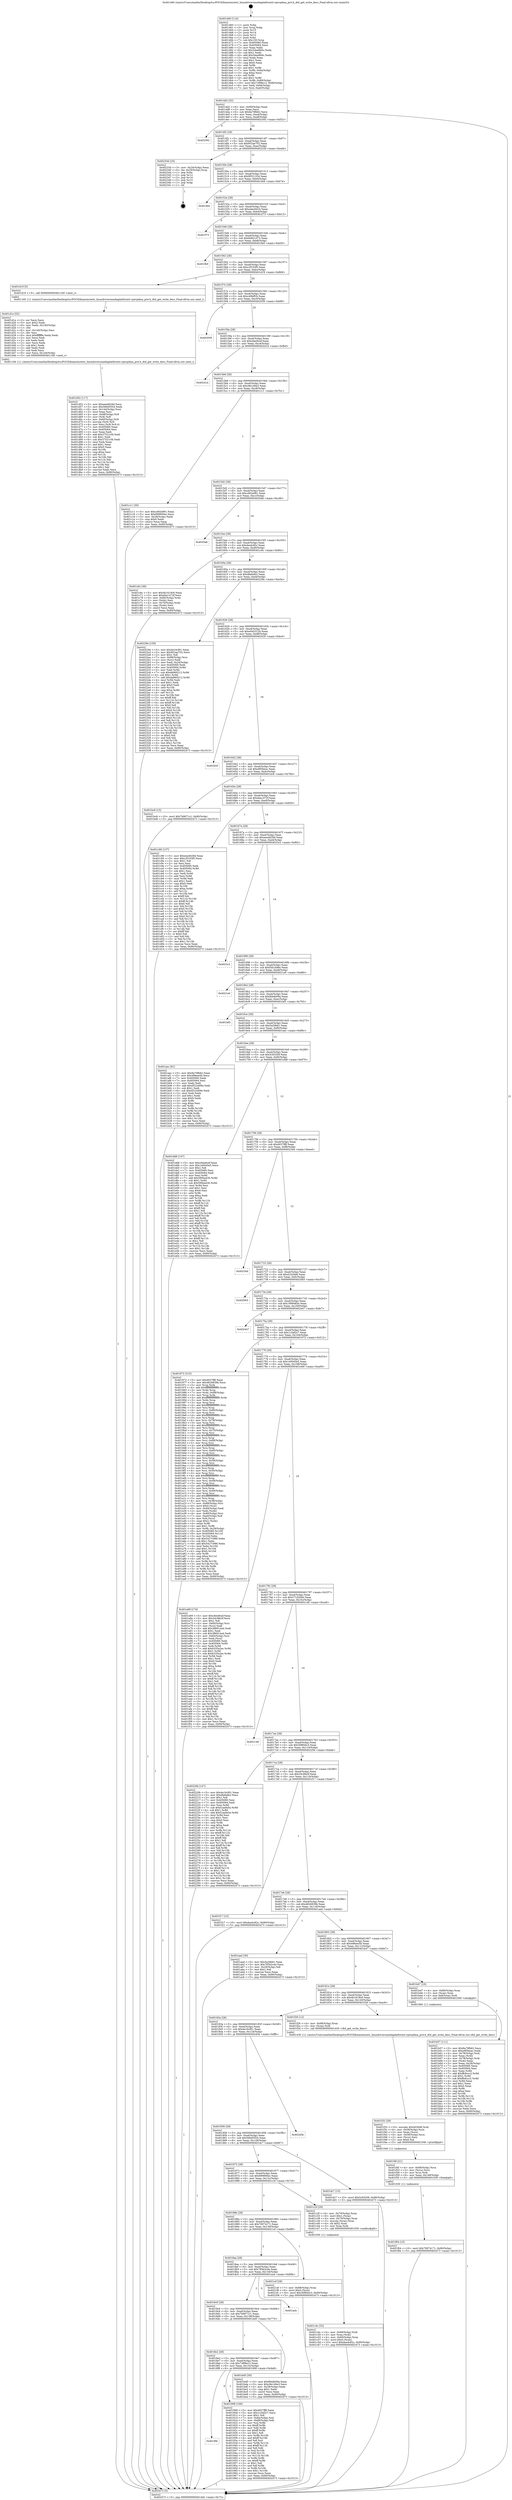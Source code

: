 digraph "0x401460" {
  label = "0x401460 (/mnt/c/Users/mathe/Desktop/tcc/POCII/binaries/extr_linuxdriversmediaplatformti-vpevpdma_priv.h_dtd_get_write_desc_Final-ollvm.out::main(0))"
  labelloc = "t"
  node[shape=record]

  Entry [label="",width=0.3,height=0.3,shape=circle,fillcolor=black,style=filled]
  "0x4014d2" [label="{
     0x4014d2 [32]\l
     | [instrs]\l
     &nbsp;&nbsp;0x4014d2 \<+6\>: mov -0x90(%rbp),%eax\l
     &nbsp;&nbsp;0x4014d8 \<+2\>: mov %eax,%ecx\l
     &nbsp;&nbsp;0x4014da \<+6\>: sub $0x8a79fb62,%ecx\l
     &nbsp;&nbsp;0x4014e0 \<+6\>: mov %eax,-0xa4(%rbp)\l
     &nbsp;&nbsp;0x4014e6 \<+6\>: mov %ecx,-0xa8(%rbp)\l
     &nbsp;&nbsp;0x4014ec \<+6\>: je 0000000000402392 \<main+0xf32\>\l
  }"]
  "0x402392" [label="{
     0x402392\l
  }", style=dashed]
  "0x4014f2" [label="{
     0x4014f2 [28]\l
     | [instrs]\l
     &nbsp;&nbsp;0x4014f2 \<+5\>: jmp 00000000004014f7 \<main+0x97\>\l
     &nbsp;&nbsp;0x4014f7 \<+6\>: mov -0xa4(%rbp),%eax\l
     &nbsp;&nbsp;0x4014fd \<+5\>: sub $0x952ae702,%eax\l
     &nbsp;&nbsp;0x401502 \<+6\>: mov %eax,-0xac(%rbp)\l
     &nbsp;&nbsp;0x401508 \<+6\>: je 000000000040233d \<main+0xedd\>\l
  }"]
  Exit [label="",width=0.3,height=0.3,shape=circle,fillcolor=black,style=filled,peripheries=2]
  "0x40233d" [label="{
     0x40233d [16]\l
     | [instrs]\l
     &nbsp;&nbsp;0x40233d \<+3\>: mov -0x24(%rbp),%eax\l
     &nbsp;&nbsp;0x402340 \<+4\>: lea -0x20(%rbp),%rsp\l
     &nbsp;&nbsp;0x402344 \<+1\>: pop %rbx\l
     &nbsp;&nbsp;0x402345 \<+2\>: pop %r12\l
     &nbsp;&nbsp;0x402347 \<+2\>: pop %r14\l
     &nbsp;&nbsp;0x402349 \<+2\>: pop %r15\l
     &nbsp;&nbsp;0x40234b \<+1\>: pop %rbp\l
     &nbsp;&nbsp;0x40234c \<+1\>: ret\l
  }"]
  "0x40150e" [label="{
     0x40150e [28]\l
     | [instrs]\l
     &nbsp;&nbsp;0x40150e \<+5\>: jmp 0000000000401513 \<main+0xb3\>\l
     &nbsp;&nbsp;0x401513 \<+6\>: mov -0xa4(%rbp),%eax\l
     &nbsp;&nbsp;0x401519 \<+5\>: sub $0x9f321334,%eax\l
     &nbsp;&nbsp;0x40151e \<+6\>: mov %eax,-0xb0(%rbp)\l
     &nbsp;&nbsp;0x401524 \<+6\>: je 0000000000401fd4 \<main+0xb74\>\l
  }"]
  "0x401f64" [label="{
     0x401f64 [15]\l
     | [instrs]\l
     &nbsp;&nbsp;0x401f64 \<+10\>: movl $0x70974171,-0x90(%rbp)\l
     &nbsp;&nbsp;0x401f6e \<+5\>: jmp 0000000000402473 \<main+0x1013\>\l
  }"]
  "0x401fd4" [label="{
     0x401fd4\l
  }", style=dashed]
  "0x40152a" [label="{
     0x40152a [28]\l
     | [instrs]\l
     &nbsp;&nbsp;0x40152a \<+5\>: jmp 000000000040152f \<main+0xcf\>\l
     &nbsp;&nbsp;0x40152f \<+6\>: mov -0xa4(%rbp),%eax\l
     &nbsp;&nbsp;0x401535 \<+5\>: sub $0xa4ec641b,%eax\l
     &nbsp;&nbsp;0x40153a \<+6\>: mov %eax,-0xb4(%rbp)\l
     &nbsp;&nbsp;0x401540 \<+6\>: je 0000000000401f73 \<main+0xb13\>\l
  }"]
  "0x401f4f" [label="{
     0x401f4f [21]\l
     | [instrs]\l
     &nbsp;&nbsp;0x401f4f \<+4\>: mov -0x68(%rbp),%rcx\l
     &nbsp;&nbsp;0x401f53 \<+3\>: mov (%rcx),%rcx\l
     &nbsp;&nbsp;0x401f56 \<+3\>: mov %rcx,%rdi\l
     &nbsp;&nbsp;0x401f59 \<+6\>: mov %eax,-0x148(%rbp)\l
     &nbsp;&nbsp;0x401f5f \<+5\>: call 0000000000401030 \<free@plt\>\l
     | [calls]\l
     &nbsp;&nbsp;0x401030 \{1\} (unknown)\l
  }"]
  "0x401f73" [label="{
     0x401f73\l
  }", style=dashed]
  "0x401546" [label="{
     0x401546 [28]\l
     | [instrs]\l
     &nbsp;&nbsp;0x401546 \<+5\>: jmp 000000000040154b \<main+0xeb\>\l
     &nbsp;&nbsp;0x40154b \<+6\>: mov -0xa4(%rbp),%eax\l
     &nbsp;&nbsp;0x401551 \<+5\>: sub $0xbb821d73,%eax\l
     &nbsp;&nbsp;0x401556 \<+6\>: mov %eax,-0xb8(%rbp)\l
     &nbsp;&nbsp;0x40155c \<+6\>: je 0000000000401fb0 \<main+0xb50\>\l
  }"]
  "0x401f32" [label="{
     0x401f32 [29]\l
     | [instrs]\l
     &nbsp;&nbsp;0x401f32 \<+10\>: movabs $0x4030d6,%rdi\l
     &nbsp;&nbsp;0x401f3c \<+4\>: mov -0x58(%rbp),%rcx\l
     &nbsp;&nbsp;0x401f40 \<+2\>: mov %eax,(%rcx)\l
     &nbsp;&nbsp;0x401f42 \<+4\>: mov -0x58(%rbp),%rcx\l
     &nbsp;&nbsp;0x401f46 \<+2\>: mov (%rcx),%esi\l
     &nbsp;&nbsp;0x401f48 \<+2\>: mov $0x0,%al\l
     &nbsp;&nbsp;0x401f4a \<+5\>: call 0000000000401040 \<printf@plt\>\l
     | [calls]\l
     &nbsp;&nbsp;0x401040 \{1\} (unknown)\l
  }"]
  "0x401fb0" [label="{
     0x401fb0\l
  }", style=dashed]
  "0x401562" [label="{
     0x401562 [28]\l
     | [instrs]\l
     &nbsp;&nbsp;0x401562 \<+5\>: jmp 0000000000401567 \<main+0x107\>\l
     &nbsp;&nbsp;0x401567 \<+6\>: mov -0xa4(%rbp),%eax\l
     &nbsp;&nbsp;0x40156d \<+5\>: sub $0xc3f103f5,%eax\l
     &nbsp;&nbsp;0x401572 \<+6\>: mov %eax,-0xbc(%rbp)\l
     &nbsp;&nbsp;0x401578 \<+6\>: je 0000000000401d19 \<main+0x8b9\>\l
  }"]
  "0x401d52" [label="{
     0x401d52 [117]\l
     | [instrs]\l
     &nbsp;&nbsp;0x401d52 \<+5\>: mov $0xeee4629d,%ecx\l
     &nbsp;&nbsp;0x401d57 \<+5\>: mov $0x566d5554,%edx\l
     &nbsp;&nbsp;0x401d5c \<+6\>: mov -0x144(%rbp),%esi\l
     &nbsp;&nbsp;0x401d62 \<+3\>: imul %eax,%esi\l
     &nbsp;&nbsp;0x401d65 \<+4\>: mov -0x68(%rbp),%r8\l
     &nbsp;&nbsp;0x401d69 \<+3\>: mov (%r8),%r8\l
     &nbsp;&nbsp;0x401d6c \<+4\>: mov -0x60(%rbp),%r9\l
     &nbsp;&nbsp;0x401d70 \<+3\>: movslq (%r9),%r9\l
     &nbsp;&nbsp;0x401d73 \<+4\>: mov %esi,(%r8,%r9,4)\l
     &nbsp;&nbsp;0x401d77 \<+7\>: mov 0x405060,%eax\l
     &nbsp;&nbsp;0x401d7e \<+7\>: mov 0x405064,%esi\l
     &nbsp;&nbsp;0x401d85 \<+2\>: mov %eax,%edi\l
     &nbsp;&nbsp;0x401d87 \<+6\>: add $0x37521cf4,%edi\l
     &nbsp;&nbsp;0x401d8d \<+3\>: sub $0x1,%edi\l
     &nbsp;&nbsp;0x401d90 \<+6\>: sub $0x37521cf4,%edi\l
     &nbsp;&nbsp;0x401d96 \<+3\>: imul %edi,%eax\l
     &nbsp;&nbsp;0x401d99 \<+3\>: and $0x1,%eax\l
     &nbsp;&nbsp;0x401d9c \<+3\>: cmp $0x0,%eax\l
     &nbsp;&nbsp;0x401d9f \<+4\>: sete %r10b\l
     &nbsp;&nbsp;0x401da3 \<+3\>: cmp $0xa,%esi\l
     &nbsp;&nbsp;0x401da6 \<+4\>: setl %r11b\l
     &nbsp;&nbsp;0x401daa \<+3\>: mov %r10b,%bl\l
     &nbsp;&nbsp;0x401dad \<+3\>: and %r11b,%bl\l
     &nbsp;&nbsp;0x401db0 \<+3\>: xor %r11b,%r10b\l
     &nbsp;&nbsp;0x401db3 \<+3\>: or %r10b,%bl\l
     &nbsp;&nbsp;0x401db6 \<+3\>: test $0x1,%bl\l
     &nbsp;&nbsp;0x401db9 \<+3\>: cmovne %edx,%ecx\l
     &nbsp;&nbsp;0x401dbc \<+6\>: mov %ecx,-0x90(%rbp)\l
     &nbsp;&nbsp;0x401dc2 \<+5\>: jmp 0000000000402473 \<main+0x1013\>\l
  }"]
  "0x401d19" [label="{
     0x401d19 [5]\l
     | [instrs]\l
     &nbsp;&nbsp;0x401d19 \<+5\>: call 0000000000401160 \<next_i\>\l
     | [calls]\l
     &nbsp;&nbsp;0x401160 \{1\} (/mnt/c/Users/mathe/Desktop/tcc/POCII/binaries/extr_linuxdriversmediaplatformti-vpevpdma_priv.h_dtd_get_write_desc_Final-ollvm.out::next_i)\l
  }"]
  "0x40157e" [label="{
     0x40157e [28]\l
     | [instrs]\l
     &nbsp;&nbsp;0x40157e \<+5\>: jmp 0000000000401583 \<main+0x123\>\l
     &nbsp;&nbsp;0x401583 \<+6\>: mov -0xa4(%rbp),%eax\l
     &nbsp;&nbsp;0x401589 \<+5\>: sub $0xc49bff1b,%eax\l
     &nbsp;&nbsp;0x40158e \<+6\>: mov %eax,-0xc0(%rbp)\l
     &nbsp;&nbsp;0x401594 \<+6\>: je 0000000000402059 \<main+0xbf9\>\l
  }"]
  "0x401d1e" [label="{
     0x401d1e [52]\l
     | [instrs]\l
     &nbsp;&nbsp;0x401d1e \<+2\>: xor %ecx,%ecx\l
     &nbsp;&nbsp;0x401d20 \<+5\>: mov $0x2,%edx\l
     &nbsp;&nbsp;0x401d25 \<+6\>: mov %edx,-0x140(%rbp)\l
     &nbsp;&nbsp;0x401d2b \<+1\>: cltd\l
     &nbsp;&nbsp;0x401d2c \<+6\>: mov -0x140(%rbp),%esi\l
     &nbsp;&nbsp;0x401d32 \<+2\>: idiv %esi\l
     &nbsp;&nbsp;0x401d34 \<+6\>: imul $0xfffffffe,%edx,%edx\l
     &nbsp;&nbsp;0x401d3a \<+2\>: mov %ecx,%edi\l
     &nbsp;&nbsp;0x401d3c \<+2\>: sub %edx,%edi\l
     &nbsp;&nbsp;0x401d3e \<+2\>: mov %ecx,%edx\l
     &nbsp;&nbsp;0x401d40 \<+3\>: sub $0x1,%edx\l
     &nbsp;&nbsp;0x401d43 \<+2\>: add %edx,%edi\l
     &nbsp;&nbsp;0x401d45 \<+2\>: sub %edi,%ecx\l
     &nbsp;&nbsp;0x401d47 \<+6\>: mov %ecx,-0x144(%rbp)\l
     &nbsp;&nbsp;0x401d4d \<+5\>: call 0000000000401160 \<next_i\>\l
     | [calls]\l
     &nbsp;&nbsp;0x401160 \{1\} (/mnt/c/Users/mathe/Desktop/tcc/POCII/binaries/extr_linuxdriversmediaplatformti-vpevpdma_priv.h_dtd_get_write_desc_Final-ollvm.out::next_i)\l
  }"]
  "0x402059" [label="{
     0x402059\l
  }", style=dashed]
  "0x40159a" [label="{
     0x40159a [28]\l
     | [instrs]\l
     &nbsp;&nbsp;0x40159a \<+5\>: jmp 000000000040159f \<main+0x13f\>\l
     &nbsp;&nbsp;0x40159f \<+6\>: mov -0xa4(%rbp),%eax\l
     &nbsp;&nbsp;0x4015a5 \<+5\>: sub $0xc6ee9cef,%eax\l
     &nbsp;&nbsp;0x4015aa \<+6\>: mov %eax,-0xc4(%rbp)\l
     &nbsp;&nbsp;0x4015b0 \<+6\>: je 000000000040241d \<main+0xfbd\>\l
  }"]
  "0x401c4c" [label="{
     0x401c4c [32]\l
     | [instrs]\l
     &nbsp;&nbsp;0x401c4c \<+4\>: mov -0x68(%rbp),%rdi\l
     &nbsp;&nbsp;0x401c50 \<+3\>: mov %rax,(%rdi)\l
     &nbsp;&nbsp;0x401c53 \<+4\>: mov -0x60(%rbp),%rax\l
     &nbsp;&nbsp;0x401c57 \<+6\>: movl $0x0,(%rax)\l
     &nbsp;&nbsp;0x401c5d \<+10\>: movl $0xdee4c82c,-0x90(%rbp)\l
     &nbsp;&nbsp;0x401c67 \<+5\>: jmp 0000000000402473 \<main+0x1013\>\l
  }"]
  "0x40241d" [label="{
     0x40241d\l
  }", style=dashed]
  "0x4015b6" [label="{
     0x4015b6 [28]\l
     | [instrs]\l
     &nbsp;&nbsp;0x4015b6 \<+5\>: jmp 00000000004015bb \<main+0x15b\>\l
     &nbsp;&nbsp;0x4015bb \<+6\>: mov -0xa4(%rbp),%eax\l
     &nbsp;&nbsp;0x4015c1 \<+5\>: sub $0xc8e146e3,%eax\l
     &nbsp;&nbsp;0x4015c6 \<+6\>: mov %eax,-0xc8(%rbp)\l
     &nbsp;&nbsp;0x4015cc \<+6\>: je 0000000000401c11 \<main+0x7b1\>\l
  }"]
  "0x401b57" [label="{
     0x401b57 [111]\l
     | [instrs]\l
     &nbsp;&nbsp;0x401b57 \<+5\>: mov $0x8a79fb62,%ecx\l
     &nbsp;&nbsp;0x401b5c \<+5\>: mov $0xe9f3beac,%edx\l
     &nbsp;&nbsp;0x401b61 \<+4\>: mov -0x78(%rbp),%rdi\l
     &nbsp;&nbsp;0x401b65 \<+2\>: mov %eax,(%rdi)\l
     &nbsp;&nbsp;0x401b67 \<+4\>: mov -0x78(%rbp),%rdi\l
     &nbsp;&nbsp;0x401b6b \<+2\>: mov (%rdi),%eax\l
     &nbsp;&nbsp;0x401b6d \<+3\>: mov %eax,-0x28(%rbp)\l
     &nbsp;&nbsp;0x401b70 \<+7\>: mov 0x405060,%eax\l
     &nbsp;&nbsp;0x401b77 \<+7\>: mov 0x405064,%esi\l
     &nbsp;&nbsp;0x401b7e \<+3\>: mov %eax,%r8d\l
     &nbsp;&nbsp;0x401b81 \<+7\>: add $0xffc8ccc2,%r8d\l
     &nbsp;&nbsp;0x401b88 \<+4\>: sub $0x1,%r8d\l
     &nbsp;&nbsp;0x401b8c \<+7\>: sub $0xffc8ccc2,%r8d\l
     &nbsp;&nbsp;0x401b93 \<+4\>: imul %r8d,%eax\l
     &nbsp;&nbsp;0x401b97 \<+3\>: and $0x1,%eax\l
     &nbsp;&nbsp;0x401b9a \<+3\>: cmp $0x0,%eax\l
     &nbsp;&nbsp;0x401b9d \<+4\>: sete %r9b\l
     &nbsp;&nbsp;0x401ba1 \<+3\>: cmp $0xa,%esi\l
     &nbsp;&nbsp;0x401ba4 \<+4\>: setl %r10b\l
     &nbsp;&nbsp;0x401ba8 \<+3\>: mov %r9b,%r11b\l
     &nbsp;&nbsp;0x401bab \<+3\>: and %r10b,%r11b\l
     &nbsp;&nbsp;0x401bae \<+3\>: xor %r10b,%r9b\l
     &nbsp;&nbsp;0x401bb1 \<+3\>: or %r9b,%r11b\l
     &nbsp;&nbsp;0x401bb4 \<+4\>: test $0x1,%r11b\l
     &nbsp;&nbsp;0x401bb8 \<+3\>: cmovne %edx,%ecx\l
     &nbsp;&nbsp;0x401bbb \<+6\>: mov %ecx,-0x90(%rbp)\l
     &nbsp;&nbsp;0x401bc1 \<+5\>: jmp 0000000000402473 \<main+0x1013\>\l
  }"]
  "0x401c11" [label="{
     0x401c11 [30]\l
     | [instrs]\l
     &nbsp;&nbsp;0x401c11 \<+5\>: mov $0xcd92e981,%eax\l
     &nbsp;&nbsp;0x401c16 \<+5\>: mov $0x699900ec,%ecx\l
     &nbsp;&nbsp;0x401c1b \<+3\>: mov -0x28(%rbp),%edx\l
     &nbsp;&nbsp;0x401c1e \<+3\>: cmp $0x0,%edx\l
     &nbsp;&nbsp;0x401c21 \<+3\>: cmove %ecx,%eax\l
     &nbsp;&nbsp;0x401c24 \<+6\>: mov %eax,-0x90(%rbp)\l
     &nbsp;&nbsp;0x401c2a \<+5\>: jmp 0000000000402473 \<main+0x1013\>\l
  }"]
  "0x4015d2" [label="{
     0x4015d2 [28]\l
     | [instrs]\l
     &nbsp;&nbsp;0x4015d2 \<+5\>: jmp 00000000004015d7 \<main+0x177\>\l
     &nbsp;&nbsp;0x4015d7 \<+6\>: mov -0xa4(%rbp),%eax\l
     &nbsp;&nbsp;0x4015dd \<+5\>: sub $0xcd92e981,%eax\l
     &nbsp;&nbsp;0x4015e2 \<+6\>: mov %eax,-0xcc(%rbp)\l
     &nbsp;&nbsp;0x4015e8 \<+6\>: je 00000000004020a6 \<main+0xc46\>\l
  }"]
  "0x401460" [label="{
     0x401460 [114]\l
     | [instrs]\l
     &nbsp;&nbsp;0x401460 \<+1\>: push %rbp\l
     &nbsp;&nbsp;0x401461 \<+3\>: mov %rsp,%rbp\l
     &nbsp;&nbsp;0x401464 \<+2\>: push %r15\l
     &nbsp;&nbsp;0x401466 \<+2\>: push %r14\l
     &nbsp;&nbsp;0x401468 \<+2\>: push %r12\l
     &nbsp;&nbsp;0x40146a \<+1\>: push %rbx\l
     &nbsp;&nbsp;0x40146b \<+7\>: sub $0x150,%rsp\l
     &nbsp;&nbsp;0x401472 \<+7\>: mov 0x405060,%eax\l
     &nbsp;&nbsp;0x401479 \<+7\>: mov 0x405064,%ecx\l
     &nbsp;&nbsp;0x401480 \<+2\>: mov %eax,%edx\l
     &nbsp;&nbsp;0x401482 \<+6\>: sub $0x54ee8b9c,%edx\l
     &nbsp;&nbsp;0x401488 \<+3\>: sub $0x1,%edx\l
     &nbsp;&nbsp;0x40148b \<+6\>: add $0x54ee8b9c,%edx\l
     &nbsp;&nbsp;0x401491 \<+3\>: imul %edx,%eax\l
     &nbsp;&nbsp;0x401494 \<+3\>: and $0x1,%eax\l
     &nbsp;&nbsp;0x401497 \<+3\>: cmp $0x0,%eax\l
     &nbsp;&nbsp;0x40149a \<+4\>: sete %r8b\l
     &nbsp;&nbsp;0x40149e \<+4\>: and $0x1,%r8b\l
     &nbsp;&nbsp;0x4014a2 \<+7\>: mov %r8b,-0x8a(%rbp)\l
     &nbsp;&nbsp;0x4014a9 \<+3\>: cmp $0xa,%ecx\l
     &nbsp;&nbsp;0x4014ac \<+4\>: setl %r8b\l
     &nbsp;&nbsp;0x4014b0 \<+4\>: and $0x1,%r8b\l
     &nbsp;&nbsp;0x4014b4 \<+7\>: mov %r8b,-0x89(%rbp)\l
     &nbsp;&nbsp;0x4014bb \<+10\>: movl $0x7cf98e12,-0x90(%rbp)\l
     &nbsp;&nbsp;0x4014c5 \<+6\>: mov %edi,-0x94(%rbp)\l
     &nbsp;&nbsp;0x4014cb \<+7\>: mov %rsi,-0xa0(%rbp)\l
  }"]
  "0x4020a6" [label="{
     0x4020a6\l
  }", style=dashed]
  "0x4015ee" [label="{
     0x4015ee [28]\l
     | [instrs]\l
     &nbsp;&nbsp;0x4015ee \<+5\>: jmp 00000000004015f3 \<main+0x193\>\l
     &nbsp;&nbsp;0x4015f3 \<+6\>: mov -0xa4(%rbp),%eax\l
     &nbsp;&nbsp;0x4015f9 \<+5\>: sub $0xdee4c82c,%eax\l
     &nbsp;&nbsp;0x4015fe \<+6\>: mov %eax,-0xd0(%rbp)\l
     &nbsp;&nbsp;0x401604 \<+6\>: je 0000000000401c6c \<main+0x80c\>\l
  }"]
  "0x402473" [label="{
     0x402473 [5]\l
     | [instrs]\l
     &nbsp;&nbsp;0x402473 \<+5\>: jmp 00000000004014d2 \<main+0x72\>\l
  }"]
  "0x401c6c" [label="{
     0x401c6c [36]\l
     | [instrs]\l
     &nbsp;&nbsp;0x401c6c \<+5\>: mov $0x4b1619c6,%eax\l
     &nbsp;&nbsp;0x401c71 \<+5\>: mov $0xeba1472f,%ecx\l
     &nbsp;&nbsp;0x401c76 \<+4\>: mov -0x60(%rbp),%rdx\l
     &nbsp;&nbsp;0x401c7a \<+2\>: mov (%rdx),%esi\l
     &nbsp;&nbsp;0x401c7c \<+4\>: mov -0x70(%rbp),%rdx\l
     &nbsp;&nbsp;0x401c80 \<+2\>: cmp (%rdx),%esi\l
     &nbsp;&nbsp;0x401c82 \<+3\>: cmovl %ecx,%eax\l
     &nbsp;&nbsp;0x401c85 \<+6\>: mov %eax,-0x90(%rbp)\l
     &nbsp;&nbsp;0x401c8b \<+5\>: jmp 0000000000402473 \<main+0x1013\>\l
  }"]
  "0x40160a" [label="{
     0x40160a [28]\l
     | [instrs]\l
     &nbsp;&nbsp;0x40160a \<+5\>: jmp 000000000040160f \<main+0x1af\>\l
     &nbsp;&nbsp;0x40160f \<+6\>: mov -0xa4(%rbp),%eax\l
     &nbsp;&nbsp;0x401615 \<+5\>: sub $0xdfa6efe2,%eax\l
     &nbsp;&nbsp;0x40161a \<+6\>: mov %eax,-0xd4(%rbp)\l
     &nbsp;&nbsp;0x401620 \<+6\>: je 000000000040229e \<main+0xe3e\>\l
  }"]
  "0x4018fe" [label="{
     0x4018fe\l
  }", style=dashed]
  "0x40229e" [label="{
     0x40229e [159]\l
     | [instrs]\l
     &nbsp;&nbsp;0x40229e \<+5\>: mov $0x4e16cf01,%eax\l
     &nbsp;&nbsp;0x4022a3 \<+5\>: mov $0x952ae702,%ecx\l
     &nbsp;&nbsp;0x4022a8 \<+2\>: mov $0x1,%dl\l
     &nbsp;&nbsp;0x4022aa \<+7\>: mov -0x88(%rbp),%rsi\l
     &nbsp;&nbsp;0x4022b1 \<+2\>: mov (%rsi),%edi\l
     &nbsp;&nbsp;0x4022b3 \<+3\>: mov %edi,-0x24(%rbp)\l
     &nbsp;&nbsp;0x4022b6 \<+7\>: mov 0x405060,%edi\l
     &nbsp;&nbsp;0x4022bd \<+8\>: mov 0x405064,%r8d\l
     &nbsp;&nbsp;0x4022c5 \<+3\>: mov %edi,%r9d\l
     &nbsp;&nbsp;0x4022c8 \<+7\>: sub $0xda960212,%r9d\l
     &nbsp;&nbsp;0x4022cf \<+4\>: sub $0x1,%r9d\l
     &nbsp;&nbsp;0x4022d3 \<+7\>: add $0xda960212,%r9d\l
     &nbsp;&nbsp;0x4022da \<+4\>: imul %r9d,%edi\l
     &nbsp;&nbsp;0x4022de \<+3\>: and $0x1,%edi\l
     &nbsp;&nbsp;0x4022e1 \<+3\>: cmp $0x0,%edi\l
     &nbsp;&nbsp;0x4022e4 \<+4\>: sete %r10b\l
     &nbsp;&nbsp;0x4022e8 \<+4\>: cmp $0xa,%r8d\l
     &nbsp;&nbsp;0x4022ec \<+4\>: setl %r11b\l
     &nbsp;&nbsp;0x4022f0 \<+3\>: mov %r10b,%bl\l
     &nbsp;&nbsp;0x4022f3 \<+3\>: xor $0xff,%bl\l
     &nbsp;&nbsp;0x4022f6 \<+3\>: mov %r11b,%r14b\l
     &nbsp;&nbsp;0x4022f9 \<+4\>: xor $0xff,%r14b\l
     &nbsp;&nbsp;0x4022fd \<+3\>: xor $0x0,%dl\l
     &nbsp;&nbsp;0x402300 \<+3\>: mov %bl,%r15b\l
     &nbsp;&nbsp;0x402303 \<+4\>: and $0x0,%r15b\l
     &nbsp;&nbsp;0x402307 \<+3\>: and %dl,%r10b\l
     &nbsp;&nbsp;0x40230a \<+3\>: mov %r14b,%r12b\l
     &nbsp;&nbsp;0x40230d \<+4\>: and $0x0,%r12b\l
     &nbsp;&nbsp;0x402311 \<+3\>: and %dl,%r11b\l
     &nbsp;&nbsp;0x402314 \<+3\>: or %r10b,%r15b\l
     &nbsp;&nbsp;0x402317 \<+3\>: or %r11b,%r12b\l
     &nbsp;&nbsp;0x40231a \<+3\>: xor %r12b,%r15b\l
     &nbsp;&nbsp;0x40231d \<+3\>: or %r14b,%bl\l
     &nbsp;&nbsp;0x402320 \<+3\>: xor $0xff,%bl\l
     &nbsp;&nbsp;0x402323 \<+3\>: or $0x0,%dl\l
     &nbsp;&nbsp;0x402326 \<+2\>: and %dl,%bl\l
     &nbsp;&nbsp;0x402328 \<+3\>: or %bl,%r15b\l
     &nbsp;&nbsp;0x40232b \<+4\>: test $0x1,%r15b\l
     &nbsp;&nbsp;0x40232f \<+3\>: cmovne %ecx,%eax\l
     &nbsp;&nbsp;0x402332 \<+6\>: mov %eax,-0x90(%rbp)\l
     &nbsp;&nbsp;0x402338 \<+5\>: jmp 0000000000402473 \<main+0x1013\>\l
  }"]
  "0x401626" [label="{
     0x401626 [28]\l
     | [instrs]\l
     &nbsp;&nbsp;0x401626 \<+5\>: jmp 000000000040162b \<main+0x1cb\>\l
     &nbsp;&nbsp;0x40162b \<+6\>: mov -0xa4(%rbp),%eax\l
     &nbsp;&nbsp;0x401631 \<+5\>: sub $0xe0a5312b,%eax\l
     &nbsp;&nbsp;0x401636 \<+6\>: mov %eax,-0xd8(%rbp)\l
     &nbsp;&nbsp;0x40163c \<+6\>: je 000000000040202f \<main+0xbcf\>\l
  }"]
  "0x401908" [label="{
     0x401908 [106]\l
     | [instrs]\l
     &nbsp;&nbsp;0x401908 \<+5\>: mov $0xd037ff8,%eax\l
     &nbsp;&nbsp;0x40190d \<+5\>: mov $0x1c3af2c7,%ecx\l
     &nbsp;&nbsp;0x401912 \<+2\>: mov $0x1,%dl\l
     &nbsp;&nbsp;0x401914 \<+7\>: mov -0x8a(%rbp),%sil\l
     &nbsp;&nbsp;0x40191b \<+7\>: mov -0x89(%rbp),%dil\l
     &nbsp;&nbsp;0x401922 \<+3\>: mov %sil,%r8b\l
     &nbsp;&nbsp;0x401925 \<+4\>: xor $0xff,%r8b\l
     &nbsp;&nbsp;0x401929 \<+3\>: mov %dil,%r9b\l
     &nbsp;&nbsp;0x40192c \<+4\>: xor $0xff,%r9b\l
     &nbsp;&nbsp;0x401930 \<+3\>: xor $0x1,%dl\l
     &nbsp;&nbsp;0x401933 \<+3\>: mov %r8b,%r10b\l
     &nbsp;&nbsp;0x401936 \<+4\>: and $0xff,%r10b\l
     &nbsp;&nbsp;0x40193a \<+3\>: and %dl,%sil\l
     &nbsp;&nbsp;0x40193d \<+3\>: mov %r9b,%r11b\l
     &nbsp;&nbsp;0x401940 \<+4\>: and $0xff,%r11b\l
     &nbsp;&nbsp;0x401944 \<+3\>: and %dl,%dil\l
     &nbsp;&nbsp;0x401947 \<+3\>: or %sil,%r10b\l
     &nbsp;&nbsp;0x40194a \<+3\>: or %dil,%r11b\l
     &nbsp;&nbsp;0x40194d \<+3\>: xor %r11b,%r10b\l
     &nbsp;&nbsp;0x401950 \<+3\>: or %r9b,%r8b\l
     &nbsp;&nbsp;0x401953 \<+4\>: xor $0xff,%r8b\l
     &nbsp;&nbsp;0x401957 \<+3\>: or $0x1,%dl\l
     &nbsp;&nbsp;0x40195a \<+3\>: and %dl,%r8b\l
     &nbsp;&nbsp;0x40195d \<+3\>: or %r8b,%r10b\l
     &nbsp;&nbsp;0x401960 \<+4\>: test $0x1,%r10b\l
     &nbsp;&nbsp;0x401964 \<+3\>: cmovne %ecx,%eax\l
     &nbsp;&nbsp;0x401967 \<+6\>: mov %eax,-0x90(%rbp)\l
     &nbsp;&nbsp;0x40196d \<+5\>: jmp 0000000000402473 \<main+0x1013\>\l
  }"]
  "0x40202f" [label="{
     0x40202f\l
  }", style=dashed]
  "0x401642" [label="{
     0x401642 [28]\l
     | [instrs]\l
     &nbsp;&nbsp;0x401642 \<+5\>: jmp 0000000000401647 \<main+0x1e7\>\l
     &nbsp;&nbsp;0x401647 \<+6\>: mov -0xa4(%rbp),%eax\l
     &nbsp;&nbsp;0x40164d \<+5\>: sub $0xe9f3beac,%eax\l
     &nbsp;&nbsp;0x401652 \<+6\>: mov %eax,-0xdc(%rbp)\l
     &nbsp;&nbsp;0x401658 \<+6\>: je 0000000000401bc6 \<main+0x766\>\l
  }"]
  "0x4018e2" [label="{
     0x4018e2 [28]\l
     | [instrs]\l
     &nbsp;&nbsp;0x4018e2 \<+5\>: jmp 00000000004018e7 \<main+0x487\>\l
     &nbsp;&nbsp;0x4018e7 \<+6\>: mov -0xa4(%rbp),%eax\l
     &nbsp;&nbsp;0x4018ed \<+5\>: sub $0x7cf98e12,%eax\l
     &nbsp;&nbsp;0x4018f2 \<+6\>: mov %eax,-0x13c(%rbp)\l
     &nbsp;&nbsp;0x4018f8 \<+6\>: je 0000000000401908 \<main+0x4a8\>\l
  }"]
  "0x401bc6" [label="{
     0x401bc6 [15]\l
     | [instrs]\l
     &nbsp;&nbsp;0x401bc6 \<+10\>: movl $0x7b9671c1,-0x90(%rbp)\l
     &nbsp;&nbsp;0x401bd0 \<+5\>: jmp 0000000000402473 \<main+0x1013\>\l
  }"]
  "0x40165e" [label="{
     0x40165e [28]\l
     | [instrs]\l
     &nbsp;&nbsp;0x40165e \<+5\>: jmp 0000000000401663 \<main+0x203\>\l
     &nbsp;&nbsp;0x401663 \<+6\>: mov -0xa4(%rbp),%eax\l
     &nbsp;&nbsp;0x401669 \<+5\>: sub $0xeba1472f,%eax\l
     &nbsp;&nbsp;0x40166e \<+6\>: mov %eax,-0xe0(%rbp)\l
     &nbsp;&nbsp;0x401674 \<+6\>: je 0000000000401c90 \<main+0x830\>\l
  }"]
  "0x401bd5" [label="{
     0x401bd5 [30]\l
     | [instrs]\l
     &nbsp;&nbsp;0x401bd5 \<+5\>: mov $0xfbbdb09a,%eax\l
     &nbsp;&nbsp;0x401bda \<+5\>: mov $0xc8e146e3,%ecx\l
     &nbsp;&nbsp;0x401bdf \<+3\>: mov -0x28(%rbp),%edx\l
     &nbsp;&nbsp;0x401be2 \<+3\>: cmp $0x1,%edx\l
     &nbsp;&nbsp;0x401be5 \<+3\>: cmovl %ecx,%eax\l
     &nbsp;&nbsp;0x401be8 \<+6\>: mov %eax,-0x90(%rbp)\l
     &nbsp;&nbsp;0x401bee \<+5\>: jmp 0000000000402473 \<main+0x1013\>\l
  }"]
  "0x401c90" [label="{
     0x401c90 [137]\l
     | [instrs]\l
     &nbsp;&nbsp;0x401c90 \<+5\>: mov $0xeee4629d,%eax\l
     &nbsp;&nbsp;0x401c95 \<+5\>: mov $0xc3f103f5,%ecx\l
     &nbsp;&nbsp;0x401c9a \<+2\>: mov $0x1,%dl\l
     &nbsp;&nbsp;0x401c9c \<+2\>: xor %esi,%esi\l
     &nbsp;&nbsp;0x401c9e \<+7\>: mov 0x405060,%edi\l
     &nbsp;&nbsp;0x401ca5 \<+8\>: mov 0x405064,%r8d\l
     &nbsp;&nbsp;0x401cad \<+3\>: sub $0x1,%esi\l
     &nbsp;&nbsp;0x401cb0 \<+3\>: mov %edi,%r9d\l
     &nbsp;&nbsp;0x401cb3 \<+3\>: add %esi,%r9d\l
     &nbsp;&nbsp;0x401cb6 \<+4\>: imul %r9d,%edi\l
     &nbsp;&nbsp;0x401cba \<+3\>: and $0x1,%edi\l
     &nbsp;&nbsp;0x401cbd \<+3\>: cmp $0x0,%edi\l
     &nbsp;&nbsp;0x401cc0 \<+4\>: sete %r10b\l
     &nbsp;&nbsp;0x401cc4 \<+4\>: cmp $0xa,%r8d\l
     &nbsp;&nbsp;0x401cc8 \<+4\>: setl %r11b\l
     &nbsp;&nbsp;0x401ccc \<+3\>: mov %r10b,%bl\l
     &nbsp;&nbsp;0x401ccf \<+3\>: xor $0xff,%bl\l
     &nbsp;&nbsp;0x401cd2 \<+3\>: mov %r11b,%r14b\l
     &nbsp;&nbsp;0x401cd5 \<+4\>: xor $0xff,%r14b\l
     &nbsp;&nbsp;0x401cd9 \<+3\>: xor $0x0,%dl\l
     &nbsp;&nbsp;0x401cdc \<+3\>: mov %bl,%r15b\l
     &nbsp;&nbsp;0x401cdf \<+4\>: and $0x0,%r15b\l
     &nbsp;&nbsp;0x401ce3 \<+3\>: and %dl,%r10b\l
     &nbsp;&nbsp;0x401ce6 \<+3\>: mov %r14b,%r12b\l
     &nbsp;&nbsp;0x401ce9 \<+4\>: and $0x0,%r12b\l
     &nbsp;&nbsp;0x401ced \<+3\>: and %dl,%r11b\l
     &nbsp;&nbsp;0x401cf0 \<+3\>: or %r10b,%r15b\l
     &nbsp;&nbsp;0x401cf3 \<+3\>: or %r11b,%r12b\l
     &nbsp;&nbsp;0x401cf6 \<+3\>: xor %r12b,%r15b\l
     &nbsp;&nbsp;0x401cf9 \<+3\>: or %r14b,%bl\l
     &nbsp;&nbsp;0x401cfc \<+3\>: xor $0xff,%bl\l
     &nbsp;&nbsp;0x401cff \<+3\>: or $0x0,%dl\l
     &nbsp;&nbsp;0x401d02 \<+2\>: and %dl,%bl\l
     &nbsp;&nbsp;0x401d04 \<+3\>: or %bl,%r15b\l
     &nbsp;&nbsp;0x401d07 \<+4\>: test $0x1,%r15b\l
     &nbsp;&nbsp;0x401d0b \<+3\>: cmovne %ecx,%eax\l
     &nbsp;&nbsp;0x401d0e \<+6\>: mov %eax,-0x90(%rbp)\l
     &nbsp;&nbsp;0x401d14 \<+5\>: jmp 0000000000402473 \<main+0x1013\>\l
  }"]
  "0x40167a" [label="{
     0x40167a [28]\l
     | [instrs]\l
     &nbsp;&nbsp;0x40167a \<+5\>: jmp 000000000040167f \<main+0x21f\>\l
     &nbsp;&nbsp;0x40167f \<+6\>: mov -0xa4(%rbp),%eax\l
     &nbsp;&nbsp;0x401685 \<+5\>: sub $0xeee4629d,%eax\l
     &nbsp;&nbsp;0x40168a \<+6\>: mov %eax,-0xe4(%rbp)\l
     &nbsp;&nbsp;0x401690 \<+6\>: je 00000000004023c2 \<main+0xf62\>\l
  }"]
  "0x4018c6" [label="{
     0x4018c6 [28]\l
     | [instrs]\l
     &nbsp;&nbsp;0x4018c6 \<+5\>: jmp 00000000004018cb \<main+0x46b\>\l
     &nbsp;&nbsp;0x4018cb \<+6\>: mov -0xa4(%rbp),%eax\l
     &nbsp;&nbsp;0x4018d1 \<+5\>: sub $0x7b9671c1,%eax\l
     &nbsp;&nbsp;0x4018d6 \<+6\>: mov %eax,-0x138(%rbp)\l
     &nbsp;&nbsp;0x4018dc \<+6\>: je 0000000000401bd5 \<main+0x775\>\l
  }"]
  "0x4023c2" [label="{
     0x4023c2\l
  }", style=dashed]
  "0x401696" [label="{
     0x401696 [28]\l
     | [instrs]\l
     &nbsp;&nbsp;0x401696 \<+5\>: jmp 000000000040169b \<main+0x23b\>\l
     &nbsp;&nbsp;0x40169b \<+6\>: mov -0xa4(%rbp),%eax\l
     &nbsp;&nbsp;0x4016a1 \<+5\>: sub $0xf3d1dd6e,%eax\l
     &nbsp;&nbsp;0x4016a6 \<+6\>: mov %eax,-0xe8(%rbp)\l
     &nbsp;&nbsp;0x4016ac \<+6\>: je 00000000004021e0 \<main+0xd80\>\l
  }"]
  "0x401acb" [label="{
     0x401acb\l
  }", style=dashed]
  "0x4021e0" [label="{
     0x4021e0\l
  }", style=dashed]
  "0x4016b2" [label="{
     0x4016b2 [28]\l
     | [instrs]\l
     &nbsp;&nbsp;0x4016b2 \<+5\>: jmp 00000000004016b7 \<main+0x257\>\l
     &nbsp;&nbsp;0x4016b7 \<+6\>: mov -0xa4(%rbp),%eax\l
     &nbsp;&nbsp;0x4016bd \<+5\>: sub $0xfbbdb09a,%eax\l
     &nbsp;&nbsp;0x4016c2 \<+6\>: mov %eax,-0xec(%rbp)\l
     &nbsp;&nbsp;0x4016c8 \<+6\>: je 0000000000401bf3 \<main+0x793\>\l
  }"]
  "0x4018aa" [label="{
     0x4018aa [28]\l
     | [instrs]\l
     &nbsp;&nbsp;0x4018aa \<+5\>: jmp 00000000004018af \<main+0x44f\>\l
     &nbsp;&nbsp;0x4018af \<+6\>: mov -0xa4(%rbp),%eax\l
     &nbsp;&nbsp;0x4018b5 \<+5\>: sub $0x785b2c4e,%eax\l
     &nbsp;&nbsp;0x4018ba \<+6\>: mov %eax,-0x134(%rbp)\l
     &nbsp;&nbsp;0x4018c0 \<+6\>: je 0000000000401acb \<main+0x66b\>\l
  }"]
  "0x401bf3" [label="{
     0x401bf3\l
  }", style=dashed]
  "0x4016ce" [label="{
     0x4016ce [28]\l
     | [instrs]\l
     &nbsp;&nbsp;0x4016ce \<+5\>: jmp 00000000004016d3 \<main+0x273\>\l
     &nbsp;&nbsp;0x4016d3 \<+6\>: mov -0xa4(%rbp),%eax\l
     &nbsp;&nbsp;0x4016d9 \<+5\>: sub $0x5a29b61,%eax\l
     &nbsp;&nbsp;0x4016de \<+6\>: mov %eax,-0xf0(%rbp)\l
     &nbsp;&nbsp;0x4016e4 \<+6\>: je 0000000000401aec \<main+0x68c\>\l
  }"]
  "0x4021ef" [label="{
     0x4021ef [28]\l
     | [instrs]\l
     &nbsp;&nbsp;0x4021ef \<+7\>: mov -0x88(%rbp),%rax\l
     &nbsp;&nbsp;0x4021f6 \<+6\>: movl $0x0,(%rax)\l
     &nbsp;&nbsp;0x4021fc \<+10\>: movl $0x30f944c3,-0x90(%rbp)\l
     &nbsp;&nbsp;0x402206 \<+5\>: jmp 0000000000402473 \<main+0x1013\>\l
  }"]
  "0x401aec" [label="{
     0x401aec [91]\l
     | [instrs]\l
     &nbsp;&nbsp;0x401aec \<+5\>: mov $0x8a79fb62,%eax\l
     &nbsp;&nbsp;0x401af1 \<+5\>: mov $0x49feee5b,%ecx\l
     &nbsp;&nbsp;0x401af6 \<+7\>: mov 0x405060,%edx\l
     &nbsp;&nbsp;0x401afd \<+7\>: mov 0x405064,%esi\l
     &nbsp;&nbsp;0x401b04 \<+2\>: mov %edx,%edi\l
     &nbsp;&nbsp;0x401b06 \<+6\>: add $0xd522d09e,%edi\l
     &nbsp;&nbsp;0x401b0c \<+3\>: sub $0x1,%edi\l
     &nbsp;&nbsp;0x401b0f \<+6\>: sub $0xd522d09e,%edi\l
     &nbsp;&nbsp;0x401b15 \<+3\>: imul %edi,%edx\l
     &nbsp;&nbsp;0x401b18 \<+3\>: and $0x1,%edx\l
     &nbsp;&nbsp;0x401b1b \<+3\>: cmp $0x0,%edx\l
     &nbsp;&nbsp;0x401b1e \<+4\>: sete %r8b\l
     &nbsp;&nbsp;0x401b22 \<+3\>: cmp $0xa,%esi\l
     &nbsp;&nbsp;0x401b25 \<+4\>: setl %r9b\l
     &nbsp;&nbsp;0x401b29 \<+3\>: mov %r8b,%r10b\l
     &nbsp;&nbsp;0x401b2c \<+3\>: and %r9b,%r10b\l
     &nbsp;&nbsp;0x401b2f \<+3\>: xor %r9b,%r8b\l
     &nbsp;&nbsp;0x401b32 \<+3\>: or %r8b,%r10b\l
     &nbsp;&nbsp;0x401b35 \<+4\>: test $0x1,%r10b\l
     &nbsp;&nbsp;0x401b39 \<+3\>: cmovne %ecx,%eax\l
     &nbsp;&nbsp;0x401b3c \<+6\>: mov %eax,-0x90(%rbp)\l
     &nbsp;&nbsp;0x401b42 \<+5\>: jmp 0000000000402473 \<main+0x1013\>\l
  }"]
  "0x4016ea" [label="{
     0x4016ea [28]\l
     | [instrs]\l
     &nbsp;&nbsp;0x4016ea \<+5\>: jmp 00000000004016ef \<main+0x28f\>\l
     &nbsp;&nbsp;0x4016ef \<+6\>: mov -0xa4(%rbp),%eax\l
     &nbsp;&nbsp;0x4016f5 \<+5\>: sub $0x5c93209,%eax\l
     &nbsp;&nbsp;0x4016fa \<+6\>: mov %eax,-0xf4(%rbp)\l
     &nbsp;&nbsp;0x401700 \<+6\>: je 0000000000401dd6 \<main+0x976\>\l
  }"]
  "0x40188e" [label="{
     0x40188e [28]\l
     | [instrs]\l
     &nbsp;&nbsp;0x40188e \<+5\>: jmp 0000000000401893 \<main+0x433\>\l
     &nbsp;&nbsp;0x401893 \<+6\>: mov -0xa4(%rbp),%eax\l
     &nbsp;&nbsp;0x401899 \<+5\>: sub $0x70974171,%eax\l
     &nbsp;&nbsp;0x40189e \<+6\>: mov %eax,-0x130(%rbp)\l
     &nbsp;&nbsp;0x4018a4 \<+6\>: je 00000000004021ef \<main+0xd8f\>\l
  }"]
  "0x401dd6" [label="{
     0x401dd6 [147]\l
     | [instrs]\l
     &nbsp;&nbsp;0x401dd6 \<+5\>: mov $0xc6ee9cef,%eax\l
     &nbsp;&nbsp;0x401ddb \<+5\>: mov $0x1e0045e5,%ecx\l
     &nbsp;&nbsp;0x401de0 \<+2\>: mov $0x1,%dl\l
     &nbsp;&nbsp;0x401de2 \<+7\>: mov 0x405060,%esi\l
     &nbsp;&nbsp;0x401de9 \<+7\>: mov 0x405064,%edi\l
     &nbsp;&nbsp;0x401df0 \<+3\>: mov %esi,%r8d\l
     &nbsp;&nbsp;0x401df3 \<+7\>: add $0x590ba430,%r8d\l
     &nbsp;&nbsp;0x401dfa \<+4\>: sub $0x1,%r8d\l
     &nbsp;&nbsp;0x401dfe \<+7\>: sub $0x590ba430,%r8d\l
     &nbsp;&nbsp;0x401e05 \<+4\>: imul %r8d,%esi\l
     &nbsp;&nbsp;0x401e09 \<+3\>: and $0x1,%esi\l
     &nbsp;&nbsp;0x401e0c \<+3\>: cmp $0x0,%esi\l
     &nbsp;&nbsp;0x401e0f \<+4\>: sete %r9b\l
     &nbsp;&nbsp;0x401e13 \<+3\>: cmp $0xa,%edi\l
     &nbsp;&nbsp;0x401e16 \<+4\>: setl %r10b\l
     &nbsp;&nbsp;0x401e1a \<+3\>: mov %r9b,%r11b\l
     &nbsp;&nbsp;0x401e1d \<+4\>: xor $0xff,%r11b\l
     &nbsp;&nbsp;0x401e21 \<+3\>: mov %r10b,%bl\l
     &nbsp;&nbsp;0x401e24 \<+3\>: xor $0xff,%bl\l
     &nbsp;&nbsp;0x401e27 \<+3\>: xor $0x1,%dl\l
     &nbsp;&nbsp;0x401e2a \<+3\>: mov %r11b,%r14b\l
     &nbsp;&nbsp;0x401e2d \<+4\>: and $0xff,%r14b\l
     &nbsp;&nbsp;0x401e31 \<+3\>: and %dl,%r9b\l
     &nbsp;&nbsp;0x401e34 \<+3\>: mov %bl,%r15b\l
     &nbsp;&nbsp;0x401e37 \<+4\>: and $0xff,%r15b\l
     &nbsp;&nbsp;0x401e3b \<+3\>: and %dl,%r10b\l
     &nbsp;&nbsp;0x401e3e \<+3\>: or %r9b,%r14b\l
     &nbsp;&nbsp;0x401e41 \<+3\>: or %r10b,%r15b\l
     &nbsp;&nbsp;0x401e44 \<+3\>: xor %r15b,%r14b\l
     &nbsp;&nbsp;0x401e47 \<+3\>: or %bl,%r11b\l
     &nbsp;&nbsp;0x401e4a \<+4\>: xor $0xff,%r11b\l
     &nbsp;&nbsp;0x401e4e \<+3\>: or $0x1,%dl\l
     &nbsp;&nbsp;0x401e51 \<+3\>: and %dl,%r11b\l
     &nbsp;&nbsp;0x401e54 \<+3\>: or %r11b,%r14b\l
     &nbsp;&nbsp;0x401e57 \<+4\>: test $0x1,%r14b\l
     &nbsp;&nbsp;0x401e5b \<+3\>: cmovne %ecx,%eax\l
     &nbsp;&nbsp;0x401e5e \<+6\>: mov %eax,-0x90(%rbp)\l
     &nbsp;&nbsp;0x401e64 \<+5\>: jmp 0000000000402473 \<main+0x1013\>\l
  }"]
  "0x401706" [label="{
     0x401706 [28]\l
     | [instrs]\l
     &nbsp;&nbsp;0x401706 \<+5\>: jmp 000000000040170b \<main+0x2ab\>\l
     &nbsp;&nbsp;0x40170b \<+6\>: mov -0xa4(%rbp),%eax\l
     &nbsp;&nbsp;0x401711 \<+5\>: sub $0xd037ff8,%eax\l
     &nbsp;&nbsp;0x401716 \<+6\>: mov %eax,-0xf8(%rbp)\l
     &nbsp;&nbsp;0x40171c \<+6\>: je 000000000040234d \<main+0xeed\>\l
  }"]
  "0x401c2f" [label="{
     0x401c2f [29]\l
     | [instrs]\l
     &nbsp;&nbsp;0x401c2f \<+4\>: mov -0x70(%rbp),%rax\l
     &nbsp;&nbsp;0x401c33 \<+6\>: movl $0x1,(%rax)\l
     &nbsp;&nbsp;0x401c39 \<+4\>: mov -0x70(%rbp),%rax\l
     &nbsp;&nbsp;0x401c3d \<+3\>: movslq (%rax),%rax\l
     &nbsp;&nbsp;0x401c40 \<+4\>: shl $0x2,%rax\l
     &nbsp;&nbsp;0x401c44 \<+3\>: mov %rax,%rdi\l
     &nbsp;&nbsp;0x401c47 \<+5\>: call 0000000000401050 \<malloc@plt\>\l
     | [calls]\l
     &nbsp;&nbsp;0x401050 \{1\} (unknown)\l
  }"]
  "0x40234d" [label="{
     0x40234d\l
  }", style=dashed]
  "0x401722" [label="{
     0x401722 [28]\l
     | [instrs]\l
     &nbsp;&nbsp;0x401722 \<+5\>: jmp 0000000000401727 \<main+0x2c7\>\l
     &nbsp;&nbsp;0x401727 \<+6\>: mov -0xa4(%rbp),%eax\l
     &nbsp;&nbsp;0x40172d \<+5\>: sub $0xd1b2bb6,%eax\l
     &nbsp;&nbsp;0x401732 \<+6\>: mov %eax,-0xfc(%rbp)\l
     &nbsp;&nbsp;0x401738 \<+6\>: je 00000000004020b5 \<main+0xc55\>\l
  }"]
  "0x401872" [label="{
     0x401872 [28]\l
     | [instrs]\l
     &nbsp;&nbsp;0x401872 \<+5\>: jmp 0000000000401877 \<main+0x417\>\l
     &nbsp;&nbsp;0x401877 \<+6\>: mov -0xa4(%rbp),%eax\l
     &nbsp;&nbsp;0x40187d \<+5\>: sub $0x699900ec,%eax\l
     &nbsp;&nbsp;0x401882 \<+6\>: mov %eax,-0x12c(%rbp)\l
     &nbsp;&nbsp;0x401888 \<+6\>: je 0000000000401c2f \<main+0x7cf\>\l
  }"]
  "0x4020b5" [label="{
     0x4020b5\l
  }", style=dashed]
  "0x40173e" [label="{
     0x40173e [28]\l
     | [instrs]\l
     &nbsp;&nbsp;0x40173e \<+5\>: jmp 0000000000401743 \<main+0x2e3\>\l
     &nbsp;&nbsp;0x401743 \<+6\>: mov -0xa4(%rbp),%eax\l
     &nbsp;&nbsp;0x401749 \<+5\>: sub $0x1999483e,%eax\l
     &nbsp;&nbsp;0x40174e \<+6\>: mov %eax,-0x100(%rbp)\l
     &nbsp;&nbsp;0x401754 \<+6\>: je 0000000000402447 \<main+0xfe7\>\l
  }"]
  "0x401dc7" [label="{
     0x401dc7 [15]\l
     | [instrs]\l
     &nbsp;&nbsp;0x401dc7 \<+10\>: movl $0x5c93209,-0x90(%rbp)\l
     &nbsp;&nbsp;0x401dd1 \<+5\>: jmp 0000000000402473 \<main+0x1013\>\l
  }"]
  "0x402447" [label="{
     0x402447\l
  }", style=dashed]
  "0x40175a" [label="{
     0x40175a [28]\l
     | [instrs]\l
     &nbsp;&nbsp;0x40175a \<+5\>: jmp 000000000040175f \<main+0x2ff\>\l
     &nbsp;&nbsp;0x40175f \<+6\>: mov -0xa4(%rbp),%eax\l
     &nbsp;&nbsp;0x401765 \<+5\>: sub $0x1c3af2c7,%eax\l
     &nbsp;&nbsp;0x40176a \<+6\>: mov %eax,-0x104(%rbp)\l
     &nbsp;&nbsp;0x401770 \<+6\>: je 0000000000401972 \<main+0x512\>\l
  }"]
  "0x401856" [label="{
     0x401856 [28]\l
     | [instrs]\l
     &nbsp;&nbsp;0x401856 \<+5\>: jmp 000000000040185b \<main+0x3fb\>\l
     &nbsp;&nbsp;0x40185b \<+6\>: mov -0xa4(%rbp),%eax\l
     &nbsp;&nbsp;0x401861 \<+5\>: sub $0x566d5554,%eax\l
     &nbsp;&nbsp;0x401866 \<+6\>: mov %eax,-0x128(%rbp)\l
     &nbsp;&nbsp;0x40186c \<+6\>: je 0000000000401dc7 \<main+0x967\>\l
  }"]
  "0x401972" [label="{
     0x401972 [315]\l
     | [instrs]\l
     &nbsp;&nbsp;0x401972 \<+5\>: mov $0xd037ff8,%eax\l
     &nbsp;&nbsp;0x401977 \<+5\>: mov $0x4826839b,%ecx\l
     &nbsp;&nbsp;0x40197c \<+3\>: mov %rsp,%rdx\l
     &nbsp;&nbsp;0x40197f \<+4\>: add $0xfffffffffffffff0,%rdx\l
     &nbsp;&nbsp;0x401983 \<+3\>: mov %rdx,%rsp\l
     &nbsp;&nbsp;0x401986 \<+7\>: mov %rdx,-0x88(%rbp)\l
     &nbsp;&nbsp;0x40198d \<+3\>: mov %rsp,%rdx\l
     &nbsp;&nbsp;0x401990 \<+4\>: add $0xfffffffffffffff0,%rdx\l
     &nbsp;&nbsp;0x401994 \<+3\>: mov %rdx,%rsp\l
     &nbsp;&nbsp;0x401997 \<+3\>: mov %rsp,%rsi\l
     &nbsp;&nbsp;0x40199a \<+4\>: add $0xfffffffffffffff0,%rsi\l
     &nbsp;&nbsp;0x40199e \<+3\>: mov %rsi,%rsp\l
     &nbsp;&nbsp;0x4019a1 \<+4\>: mov %rsi,-0x80(%rbp)\l
     &nbsp;&nbsp;0x4019a5 \<+3\>: mov %rsp,%rsi\l
     &nbsp;&nbsp;0x4019a8 \<+4\>: add $0xfffffffffffffff0,%rsi\l
     &nbsp;&nbsp;0x4019ac \<+3\>: mov %rsi,%rsp\l
     &nbsp;&nbsp;0x4019af \<+4\>: mov %rsi,-0x78(%rbp)\l
     &nbsp;&nbsp;0x4019b3 \<+3\>: mov %rsp,%rsi\l
     &nbsp;&nbsp;0x4019b6 \<+4\>: add $0xfffffffffffffff0,%rsi\l
     &nbsp;&nbsp;0x4019ba \<+3\>: mov %rsi,%rsp\l
     &nbsp;&nbsp;0x4019bd \<+4\>: mov %rsi,-0x70(%rbp)\l
     &nbsp;&nbsp;0x4019c1 \<+3\>: mov %rsp,%rsi\l
     &nbsp;&nbsp;0x4019c4 \<+4\>: add $0xfffffffffffffff0,%rsi\l
     &nbsp;&nbsp;0x4019c8 \<+3\>: mov %rsi,%rsp\l
     &nbsp;&nbsp;0x4019cb \<+4\>: mov %rsi,-0x68(%rbp)\l
     &nbsp;&nbsp;0x4019cf \<+3\>: mov %rsp,%rsi\l
     &nbsp;&nbsp;0x4019d2 \<+4\>: add $0xfffffffffffffff0,%rsi\l
     &nbsp;&nbsp;0x4019d6 \<+3\>: mov %rsi,%rsp\l
     &nbsp;&nbsp;0x4019d9 \<+4\>: mov %rsi,-0x60(%rbp)\l
     &nbsp;&nbsp;0x4019dd \<+3\>: mov %rsp,%rsi\l
     &nbsp;&nbsp;0x4019e0 \<+4\>: add $0xfffffffffffffff0,%rsi\l
     &nbsp;&nbsp;0x4019e4 \<+3\>: mov %rsi,%rsp\l
     &nbsp;&nbsp;0x4019e7 \<+4\>: mov %rsi,-0x58(%rbp)\l
     &nbsp;&nbsp;0x4019eb \<+3\>: mov %rsp,%rsi\l
     &nbsp;&nbsp;0x4019ee \<+4\>: add $0xfffffffffffffff0,%rsi\l
     &nbsp;&nbsp;0x4019f2 \<+3\>: mov %rsi,%rsp\l
     &nbsp;&nbsp;0x4019f5 \<+4\>: mov %rsi,-0x50(%rbp)\l
     &nbsp;&nbsp;0x4019f9 \<+3\>: mov %rsp,%rsi\l
     &nbsp;&nbsp;0x4019fc \<+4\>: add $0xfffffffffffffff0,%rsi\l
     &nbsp;&nbsp;0x401a00 \<+3\>: mov %rsi,%rsp\l
     &nbsp;&nbsp;0x401a03 \<+4\>: mov %rsi,-0x48(%rbp)\l
     &nbsp;&nbsp;0x401a07 \<+3\>: mov %rsp,%rsi\l
     &nbsp;&nbsp;0x401a0a \<+4\>: add $0xfffffffffffffff0,%rsi\l
     &nbsp;&nbsp;0x401a0e \<+3\>: mov %rsi,%rsp\l
     &nbsp;&nbsp;0x401a11 \<+4\>: mov %rsi,-0x40(%rbp)\l
     &nbsp;&nbsp;0x401a15 \<+3\>: mov %rsp,%rsi\l
     &nbsp;&nbsp;0x401a18 \<+4\>: add $0xfffffffffffffff0,%rsi\l
     &nbsp;&nbsp;0x401a1c \<+3\>: mov %rsi,%rsp\l
     &nbsp;&nbsp;0x401a1f \<+4\>: mov %rsi,-0x38(%rbp)\l
     &nbsp;&nbsp;0x401a23 \<+7\>: mov -0x88(%rbp),%rsi\l
     &nbsp;&nbsp;0x401a2a \<+6\>: movl $0x0,(%rsi)\l
     &nbsp;&nbsp;0x401a30 \<+6\>: mov -0x94(%rbp),%edi\l
     &nbsp;&nbsp;0x401a36 \<+2\>: mov %edi,(%rdx)\l
     &nbsp;&nbsp;0x401a38 \<+4\>: mov -0x80(%rbp),%rsi\l
     &nbsp;&nbsp;0x401a3c \<+7\>: mov -0xa0(%rbp),%r8\l
     &nbsp;&nbsp;0x401a43 \<+3\>: mov %r8,(%rsi)\l
     &nbsp;&nbsp;0x401a46 \<+3\>: cmpl $0x2,(%rdx)\l
     &nbsp;&nbsp;0x401a49 \<+4\>: setne %r9b\l
     &nbsp;&nbsp;0x401a4d \<+4\>: and $0x1,%r9b\l
     &nbsp;&nbsp;0x401a51 \<+4\>: mov %r9b,-0x29(%rbp)\l
     &nbsp;&nbsp;0x401a55 \<+8\>: mov 0x405060,%r10d\l
     &nbsp;&nbsp;0x401a5d \<+8\>: mov 0x405064,%r11d\l
     &nbsp;&nbsp;0x401a65 \<+3\>: mov %r10d,%ebx\l
     &nbsp;&nbsp;0x401a68 \<+6\>: sub $0x5427c986,%ebx\l
     &nbsp;&nbsp;0x401a6e \<+3\>: sub $0x1,%ebx\l
     &nbsp;&nbsp;0x401a71 \<+6\>: add $0x5427c986,%ebx\l
     &nbsp;&nbsp;0x401a77 \<+4\>: imul %ebx,%r10d\l
     &nbsp;&nbsp;0x401a7b \<+4\>: and $0x1,%r10d\l
     &nbsp;&nbsp;0x401a7f \<+4\>: cmp $0x0,%r10d\l
     &nbsp;&nbsp;0x401a83 \<+4\>: sete %r9b\l
     &nbsp;&nbsp;0x401a87 \<+4\>: cmp $0xa,%r11d\l
     &nbsp;&nbsp;0x401a8b \<+4\>: setl %r14b\l
     &nbsp;&nbsp;0x401a8f \<+3\>: mov %r9b,%r15b\l
     &nbsp;&nbsp;0x401a92 \<+3\>: and %r14b,%r15b\l
     &nbsp;&nbsp;0x401a95 \<+3\>: xor %r14b,%r9b\l
     &nbsp;&nbsp;0x401a98 \<+3\>: or %r9b,%r15b\l
     &nbsp;&nbsp;0x401a9b \<+4\>: test $0x1,%r15b\l
     &nbsp;&nbsp;0x401a9f \<+3\>: cmovne %ecx,%eax\l
     &nbsp;&nbsp;0x401aa2 \<+6\>: mov %eax,-0x90(%rbp)\l
     &nbsp;&nbsp;0x401aa8 \<+5\>: jmp 0000000000402473 \<main+0x1013\>\l
  }"]
  "0x401776" [label="{
     0x401776 [28]\l
     | [instrs]\l
     &nbsp;&nbsp;0x401776 \<+5\>: jmp 000000000040177b \<main+0x31b\>\l
     &nbsp;&nbsp;0x40177b \<+6\>: mov -0xa4(%rbp),%eax\l
     &nbsp;&nbsp;0x401781 \<+5\>: sub $0x1e0045e5,%eax\l
     &nbsp;&nbsp;0x401786 \<+6\>: mov %eax,-0x108(%rbp)\l
     &nbsp;&nbsp;0x40178c \<+6\>: je 0000000000401e69 \<main+0xa09\>\l
  }"]
  "0x40245b" [label="{
     0x40245b\l
  }", style=dashed]
  "0x401e69" [label="{
     0x401e69 [174]\l
     | [instrs]\l
     &nbsp;&nbsp;0x401e69 \<+5\>: mov $0xc6ee9cef,%eax\l
     &nbsp;&nbsp;0x401e6e \<+5\>: mov $0x34c9fe3f,%ecx\l
     &nbsp;&nbsp;0x401e73 \<+2\>: mov $0x1,%dl\l
     &nbsp;&nbsp;0x401e75 \<+4\>: mov -0x60(%rbp),%rsi\l
     &nbsp;&nbsp;0x401e79 \<+2\>: mov (%rsi),%edi\l
     &nbsp;&nbsp;0x401e7b \<+6\>: add $0x386914a4,%edi\l
     &nbsp;&nbsp;0x401e81 \<+3\>: add $0x1,%edi\l
     &nbsp;&nbsp;0x401e84 \<+6\>: sub $0x386914a4,%edi\l
     &nbsp;&nbsp;0x401e8a \<+4\>: mov -0x60(%rbp),%rsi\l
     &nbsp;&nbsp;0x401e8e \<+2\>: mov %edi,(%rsi)\l
     &nbsp;&nbsp;0x401e90 \<+7\>: mov 0x405060,%edi\l
     &nbsp;&nbsp;0x401e97 \<+8\>: mov 0x405064,%r8d\l
     &nbsp;&nbsp;0x401e9f \<+3\>: mov %edi,%r9d\l
     &nbsp;&nbsp;0x401ea2 \<+7\>: add $0xb335a2ec,%r9d\l
     &nbsp;&nbsp;0x401ea9 \<+4\>: sub $0x1,%r9d\l
     &nbsp;&nbsp;0x401ead \<+7\>: sub $0xb335a2ec,%r9d\l
     &nbsp;&nbsp;0x401eb4 \<+4\>: imul %r9d,%edi\l
     &nbsp;&nbsp;0x401eb8 \<+3\>: and $0x1,%edi\l
     &nbsp;&nbsp;0x401ebb \<+3\>: cmp $0x0,%edi\l
     &nbsp;&nbsp;0x401ebe \<+4\>: sete %r10b\l
     &nbsp;&nbsp;0x401ec2 \<+4\>: cmp $0xa,%r8d\l
     &nbsp;&nbsp;0x401ec6 \<+4\>: setl %r11b\l
     &nbsp;&nbsp;0x401eca \<+3\>: mov %r10b,%bl\l
     &nbsp;&nbsp;0x401ecd \<+3\>: xor $0xff,%bl\l
     &nbsp;&nbsp;0x401ed0 \<+3\>: mov %r11b,%r14b\l
     &nbsp;&nbsp;0x401ed3 \<+4\>: xor $0xff,%r14b\l
     &nbsp;&nbsp;0x401ed7 \<+3\>: xor $0x1,%dl\l
     &nbsp;&nbsp;0x401eda \<+3\>: mov %bl,%r15b\l
     &nbsp;&nbsp;0x401edd \<+4\>: and $0xff,%r15b\l
     &nbsp;&nbsp;0x401ee1 \<+3\>: and %dl,%r10b\l
     &nbsp;&nbsp;0x401ee4 \<+3\>: mov %r14b,%r12b\l
     &nbsp;&nbsp;0x401ee7 \<+4\>: and $0xff,%r12b\l
     &nbsp;&nbsp;0x401eeb \<+3\>: and %dl,%r11b\l
     &nbsp;&nbsp;0x401eee \<+3\>: or %r10b,%r15b\l
     &nbsp;&nbsp;0x401ef1 \<+3\>: or %r11b,%r12b\l
     &nbsp;&nbsp;0x401ef4 \<+3\>: xor %r12b,%r15b\l
     &nbsp;&nbsp;0x401ef7 \<+3\>: or %r14b,%bl\l
     &nbsp;&nbsp;0x401efa \<+3\>: xor $0xff,%bl\l
     &nbsp;&nbsp;0x401efd \<+3\>: or $0x1,%dl\l
     &nbsp;&nbsp;0x401f00 \<+2\>: and %dl,%bl\l
     &nbsp;&nbsp;0x401f02 \<+3\>: or %bl,%r15b\l
     &nbsp;&nbsp;0x401f05 \<+4\>: test $0x1,%r15b\l
     &nbsp;&nbsp;0x401f09 \<+3\>: cmovne %ecx,%eax\l
     &nbsp;&nbsp;0x401f0c \<+6\>: mov %eax,-0x90(%rbp)\l
     &nbsp;&nbsp;0x401f12 \<+5\>: jmp 0000000000402473 \<main+0x1013\>\l
  }"]
  "0x401792" [label="{
     0x401792 [28]\l
     | [instrs]\l
     &nbsp;&nbsp;0x401792 \<+5\>: jmp 0000000000401797 \<main+0x337\>\l
     &nbsp;&nbsp;0x401797 \<+6\>: mov -0xa4(%rbp),%eax\l
     &nbsp;&nbsp;0x40179d \<+5\>: sub $0x271d200e,%eax\l
     &nbsp;&nbsp;0x4017a2 \<+6\>: mov %eax,-0x10c(%rbp)\l
     &nbsp;&nbsp;0x4017a8 \<+6\>: je 0000000000402148 \<main+0xce8\>\l
  }"]
  "0x40183a" [label="{
     0x40183a [28]\l
     | [instrs]\l
     &nbsp;&nbsp;0x40183a \<+5\>: jmp 000000000040183f \<main+0x3df\>\l
     &nbsp;&nbsp;0x40183f \<+6\>: mov -0xa4(%rbp),%eax\l
     &nbsp;&nbsp;0x401845 \<+5\>: sub $0x4e16cf01,%eax\l
     &nbsp;&nbsp;0x40184a \<+6\>: mov %eax,-0x124(%rbp)\l
     &nbsp;&nbsp;0x401850 \<+6\>: je 000000000040245b \<main+0xffb\>\l
  }"]
  "0x402148" [label="{
     0x402148\l
  }", style=dashed]
  "0x4017ae" [label="{
     0x4017ae [28]\l
     | [instrs]\l
     &nbsp;&nbsp;0x4017ae \<+5\>: jmp 00000000004017b3 \<main+0x353\>\l
     &nbsp;&nbsp;0x4017b3 \<+6\>: mov -0xa4(%rbp),%eax\l
     &nbsp;&nbsp;0x4017b9 \<+5\>: sub $0x30f944c3,%eax\l
     &nbsp;&nbsp;0x4017be \<+6\>: mov %eax,-0x110(%rbp)\l
     &nbsp;&nbsp;0x4017c4 \<+6\>: je 000000000040220b \<main+0xdab\>\l
  }"]
  "0x401f26" [label="{
     0x401f26 [12]\l
     | [instrs]\l
     &nbsp;&nbsp;0x401f26 \<+4\>: mov -0x68(%rbp),%rax\l
     &nbsp;&nbsp;0x401f2a \<+3\>: mov (%rax),%rdi\l
     &nbsp;&nbsp;0x401f2d \<+5\>: call 0000000000401430 \<dtd_get_write_desc\>\l
     | [calls]\l
     &nbsp;&nbsp;0x401430 \{1\} (/mnt/c/Users/mathe/Desktop/tcc/POCII/binaries/extr_linuxdriversmediaplatformti-vpevpdma_priv.h_dtd_get_write_desc_Final-ollvm.out::dtd_get_write_desc)\l
  }"]
  "0x40220b" [label="{
     0x40220b [147]\l
     | [instrs]\l
     &nbsp;&nbsp;0x40220b \<+5\>: mov $0x4e16cf01,%eax\l
     &nbsp;&nbsp;0x402210 \<+5\>: mov $0xdfa6efe2,%ecx\l
     &nbsp;&nbsp;0x402215 \<+2\>: mov $0x1,%dl\l
     &nbsp;&nbsp;0x402217 \<+7\>: mov 0x405060,%esi\l
     &nbsp;&nbsp;0x40221e \<+7\>: mov 0x405064,%edi\l
     &nbsp;&nbsp;0x402225 \<+3\>: mov %esi,%r8d\l
     &nbsp;&nbsp;0x402228 \<+7\>: sub $0xf1aa9a5e,%r8d\l
     &nbsp;&nbsp;0x40222f \<+4\>: sub $0x1,%r8d\l
     &nbsp;&nbsp;0x402233 \<+7\>: add $0xf1aa9a5e,%r8d\l
     &nbsp;&nbsp;0x40223a \<+4\>: imul %r8d,%esi\l
     &nbsp;&nbsp;0x40223e \<+3\>: and $0x1,%esi\l
     &nbsp;&nbsp;0x402241 \<+3\>: cmp $0x0,%esi\l
     &nbsp;&nbsp;0x402244 \<+4\>: sete %r9b\l
     &nbsp;&nbsp;0x402248 \<+3\>: cmp $0xa,%edi\l
     &nbsp;&nbsp;0x40224b \<+4\>: setl %r10b\l
     &nbsp;&nbsp;0x40224f \<+3\>: mov %r9b,%r11b\l
     &nbsp;&nbsp;0x402252 \<+4\>: xor $0xff,%r11b\l
     &nbsp;&nbsp;0x402256 \<+3\>: mov %r10b,%bl\l
     &nbsp;&nbsp;0x402259 \<+3\>: xor $0xff,%bl\l
     &nbsp;&nbsp;0x40225c \<+3\>: xor $0x1,%dl\l
     &nbsp;&nbsp;0x40225f \<+3\>: mov %r11b,%r14b\l
     &nbsp;&nbsp;0x402262 \<+4\>: and $0xff,%r14b\l
     &nbsp;&nbsp;0x402266 \<+3\>: and %dl,%r9b\l
     &nbsp;&nbsp;0x402269 \<+3\>: mov %bl,%r15b\l
     &nbsp;&nbsp;0x40226c \<+4\>: and $0xff,%r15b\l
     &nbsp;&nbsp;0x402270 \<+3\>: and %dl,%r10b\l
     &nbsp;&nbsp;0x402273 \<+3\>: or %r9b,%r14b\l
     &nbsp;&nbsp;0x402276 \<+3\>: or %r10b,%r15b\l
     &nbsp;&nbsp;0x402279 \<+3\>: xor %r15b,%r14b\l
     &nbsp;&nbsp;0x40227c \<+3\>: or %bl,%r11b\l
     &nbsp;&nbsp;0x40227f \<+4\>: xor $0xff,%r11b\l
     &nbsp;&nbsp;0x402283 \<+3\>: or $0x1,%dl\l
     &nbsp;&nbsp;0x402286 \<+3\>: and %dl,%r11b\l
     &nbsp;&nbsp;0x402289 \<+3\>: or %r11b,%r14b\l
     &nbsp;&nbsp;0x40228c \<+4\>: test $0x1,%r14b\l
     &nbsp;&nbsp;0x402290 \<+3\>: cmovne %ecx,%eax\l
     &nbsp;&nbsp;0x402293 \<+6\>: mov %eax,-0x90(%rbp)\l
     &nbsp;&nbsp;0x402299 \<+5\>: jmp 0000000000402473 \<main+0x1013\>\l
  }"]
  "0x4017ca" [label="{
     0x4017ca [28]\l
     | [instrs]\l
     &nbsp;&nbsp;0x4017ca \<+5\>: jmp 00000000004017cf \<main+0x36f\>\l
     &nbsp;&nbsp;0x4017cf \<+6\>: mov -0xa4(%rbp),%eax\l
     &nbsp;&nbsp;0x4017d5 \<+5\>: sub $0x34c9fe3f,%eax\l
     &nbsp;&nbsp;0x4017da \<+6\>: mov %eax,-0x114(%rbp)\l
     &nbsp;&nbsp;0x4017e0 \<+6\>: je 0000000000401f17 \<main+0xab7\>\l
  }"]
  "0x40181e" [label="{
     0x40181e [28]\l
     | [instrs]\l
     &nbsp;&nbsp;0x40181e \<+5\>: jmp 0000000000401823 \<main+0x3c3\>\l
     &nbsp;&nbsp;0x401823 \<+6\>: mov -0xa4(%rbp),%eax\l
     &nbsp;&nbsp;0x401829 \<+5\>: sub $0x4b1619c6,%eax\l
     &nbsp;&nbsp;0x40182e \<+6\>: mov %eax,-0x120(%rbp)\l
     &nbsp;&nbsp;0x401834 \<+6\>: je 0000000000401f26 \<main+0xac6\>\l
  }"]
  "0x401f17" [label="{
     0x401f17 [15]\l
     | [instrs]\l
     &nbsp;&nbsp;0x401f17 \<+10\>: movl $0xdee4c82c,-0x90(%rbp)\l
     &nbsp;&nbsp;0x401f21 \<+5\>: jmp 0000000000402473 \<main+0x1013\>\l
  }"]
  "0x4017e6" [label="{
     0x4017e6 [28]\l
     | [instrs]\l
     &nbsp;&nbsp;0x4017e6 \<+5\>: jmp 00000000004017eb \<main+0x38b\>\l
     &nbsp;&nbsp;0x4017eb \<+6\>: mov -0xa4(%rbp),%eax\l
     &nbsp;&nbsp;0x4017f1 \<+5\>: sub $0x4826839b,%eax\l
     &nbsp;&nbsp;0x4017f6 \<+6\>: mov %eax,-0x118(%rbp)\l
     &nbsp;&nbsp;0x4017fc \<+6\>: je 0000000000401aad \<main+0x64d\>\l
  }"]
  "0x401b47" [label="{
     0x401b47 [16]\l
     | [instrs]\l
     &nbsp;&nbsp;0x401b47 \<+4\>: mov -0x80(%rbp),%rax\l
     &nbsp;&nbsp;0x401b4b \<+3\>: mov (%rax),%rax\l
     &nbsp;&nbsp;0x401b4e \<+4\>: mov 0x8(%rax),%rdi\l
     &nbsp;&nbsp;0x401b52 \<+5\>: call 0000000000401060 \<atoi@plt\>\l
     | [calls]\l
     &nbsp;&nbsp;0x401060 \{1\} (unknown)\l
  }"]
  "0x401aad" [label="{
     0x401aad [30]\l
     | [instrs]\l
     &nbsp;&nbsp;0x401aad \<+5\>: mov $0x5a29b61,%eax\l
     &nbsp;&nbsp;0x401ab2 \<+5\>: mov $0x785b2c4e,%ecx\l
     &nbsp;&nbsp;0x401ab7 \<+3\>: mov -0x29(%rbp),%dl\l
     &nbsp;&nbsp;0x401aba \<+3\>: test $0x1,%dl\l
     &nbsp;&nbsp;0x401abd \<+3\>: cmovne %ecx,%eax\l
     &nbsp;&nbsp;0x401ac0 \<+6\>: mov %eax,-0x90(%rbp)\l
     &nbsp;&nbsp;0x401ac6 \<+5\>: jmp 0000000000402473 \<main+0x1013\>\l
  }"]
  "0x401802" [label="{
     0x401802 [28]\l
     | [instrs]\l
     &nbsp;&nbsp;0x401802 \<+5\>: jmp 0000000000401807 \<main+0x3a7\>\l
     &nbsp;&nbsp;0x401807 \<+6\>: mov -0xa4(%rbp),%eax\l
     &nbsp;&nbsp;0x40180d \<+5\>: sub $0x49feee5b,%eax\l
     &nbsp;&nbsp;0x401812 \<+6\>: mov %eax,-0x11c(%rbp)\l
     &nbsp;&nbsp;0x401818 \<+6\>: je 0000000000401b47 \<main+0x6e7\>\l
  }"]
  Entry -> "0x401460" [label=" 1"]
  "0x4014d2" -> "0x402392" [label=" 0"]
  "0x4014d2" -> "0x4014f2" [label=" 22"]
  "0x40233d" -> Exit [label=" 1"]
  "0x4014f2" -> "0x40233d" [label=" 1"]
  "0x4014f2" -> "0x40150e" [label=" 21"]
  "0x40229e" -> "0x402473" [label=" 1"]
  "0x40150e" -> "0x401fd4" [label=" 0"]
  "0x40150e" -> "0x40152a" [label=" 21"]
  "0x40220b" -> "0x402473" [label=" 1"]
  "0x40152a" -> "0x401f73" [label=" 0"]
  "0x40152a" -> "0x401546" [label=" 21"]
  "0x4021ef" -> "0x402473" [label=" 1"]
  "0x401546" -> "0x401fb0" [label=" 0"]
  "0x401546" -> "0x401562" [label=" 21"]
  "0x401f64" -> "0x402473" [label=" 1"]
  "0x401562" -> "0x401d19" [label=" 1"]
  "0x401562" -> "0x40157e" [label=" 20"]
  "0x401f4f" -> "0x401f64" [label=" 1"]
  "0x40157e" -> "0x402059" [label=" 0"]
  "0x40157e" -> "0x40159a" [label=" 20"]
  "0x401f32" -> "0x401f4f" [label=" 1"]
  "0x40159a" -> "0x40241d" [label=" 0"]
  "0x40159a" -> "0x4015b6" [label=" 20"]
  "0x401f26" -> "0x401f32" [label=" 1"]
  "0x4015b6" -> "0x401c11" [label=" 1"]
  "0x4015b6" -> "0x4015d2" [label=" 19"]
  "0x401f17" -> "0x402473" [label=" 1"]
  "0x4015d2" -> "0x4020a6" [label=" 0"]
  "0x4015d2" -> "0x4015ee" [label=" 19"]
  "0x401dd6" -> "0x402473" [label=" 1"]
  "0x4015ee" -> "0x401c6c" [label=" 2"]
  "0x4015ee" -> "0x40160a" [label=" 17"]
  "0x401dc7" -> "0x402473" [label=" 1"]
  "0x40160a" -> "0x40229e" [label=" 1"]
  "0x40160a" -> "0x401626" [label=" 16"]
  "0x401d52" -> "0x402473" [label=" 1"]
  "0x401626" -> "0x40202f" [label=" 0"]
  "0x401626" -> "0x401642" [label=" 16"]
  "0x401d1e" -> "0x401d52" [label=" 1"]
  "0x401642" -> "0x401bc6" [label=" 1"]
  "0x401642" -> "0x40165e" [label=" 15"]
  "0x401c90" -> "0x402473" [label=" 1"]
  "0x40165e" -> "0x401c90" [label=" 1"]
  "0x40165e" -> "0x40167a" [label=" 14"]
  "0x401c6c" -> "0x402473" [label=" 2"]
  "0x40167a" -> "0x4023c2" [label=" 0"]
  "0x40167a" -> "0x401696" [label=" 14"]
  "0x401c2f" -> "0x401c4c" [label=" 1"]
  "0x401696" -> "0x4021e0" [label=" 0"]
  "0x401696" -> "0x4016b2" [label=" 14"]
  "0x401c11" -> "0x402473" [label=" 1"]
  "0x4016b2" -> "0x401bf3" [label=" 0"]
  "0x4016b2" -> "0x4016ce" [label=" 14"]
  "0x401bc6" -> "0x402473" [label=" 1"]
  "0x4016ce" -> "0x401aec" [label=" 1"]
  "0x4016ce" -> "0x4016ea" [label=" 13"]
  "0x401b57" -> "0x402473" [label=" 1"]
  "0x4016ea" -> "0x401dd6" [label=" 1"]
  "0x4016ea" -> "0x401706" [label=" 12"]
  "0x401aec" -> "0x402473" [label=" 1"]
  "0x401706" -> "0x40234d" [label=" 0"]
  "0x401706" -> "0x401722" [label=" 12"]
  "0x401aad" -> "0x402473" [label=" 1"]
  "0x401722" -> "0x4020b5" [label=" 0"]
  "0x401722" -> "0x40173e" [label=" 12"]
  "0x401e69" -> "0x402473" [label=" 1"]
  "0x40173e" -> "0x402447" [label=" 0"]
  "0x40173e" -> "0x40175a" [label=" 12"]
  "0x402473" -> "0x4014d2" [label=" 21"]
  "0x40175a" -> "0x401972" [label=" 1"]
  "0x40175a" -> "0x401776" [label=" 11"]
  "0x401908" -> "0x402473" [label=" 1"]
  "0x401776" -> "0x401e69" [label=" 1"]
  "0x401776" -> "0x401792" [label=" 10"]
  "0x4018e2" -> "0x4018fe" [label=" 0"]
  "0x401792" -> "0x402148" [label=" 0"]
  "0x401792" -> "0x4017ae" [label=" 10"]
  "0x401d19" -> "0x401d1e" [label=" 1"]
  "0x4017ae" -> "0x40220b" [label=" 1"]
  "0x4017ae" -> "0x4017ca" [label=" 9"]
  "0x4018c6" -> "0x4018e2" [label=" 1"]
  "0x4017ca" -> "0x401f17" [label=" 1"]
  "0x4017ca" -> "0x4017e6" [label=" 8"]
  "0x401c4c" -> "0x402473" [label=" 1"]
  "0x4017e6" -> "0x401aad" [label=" 1"]
  "0x4017e6" -> "0x401802" [label=" 7"]
  "0x4018aa" -> "0x4018c6" [label=" 2"]
  "0x401802" -> "0x401b47" [label=" 1"]
  "0x401802" -> "0x40181e" [label=" 6"]
  "0x4018c6" -> "0x401bd5" [label=" 1"]
  "0x40181e" -> "0x401f26" [label=" 1"]
  "0x40181e" -> "0x40183a" [label=" 5"]
  "0x4018e2" -> "0x401908" [label=" 1"]
  "0x40183a" -> "0x40245b" [label=" 0"]
  "0x40183a" -> "0x401856" [label=" 5"]
  "0x401460" -> "0x4014d2" [label=" 1"]
  "0x401856" -> "0x401dc7" [label=" 1"]
  "0x401856" -> "0x401872" [label=" 4"]
  "0x401972" -> "0x402473" [label=" 1"]
  "0x401872" -> "0x401c2f" [label=" 1"]
  "0x401872" -> "0x40188e" [label=" 3"]
  "0x401b47" -> "0x401b57" [label=" 1"]
  "0x40188e" -> "0x4021ef" [label=" 1"]
  "0x40188e" -> "0x4018aa" [label=" 2"]
  "0x401bd5" -> "0x402473" [label=" 1"]
  "0x4018aa" -> "0x401acb" [label=" 0"]
}
